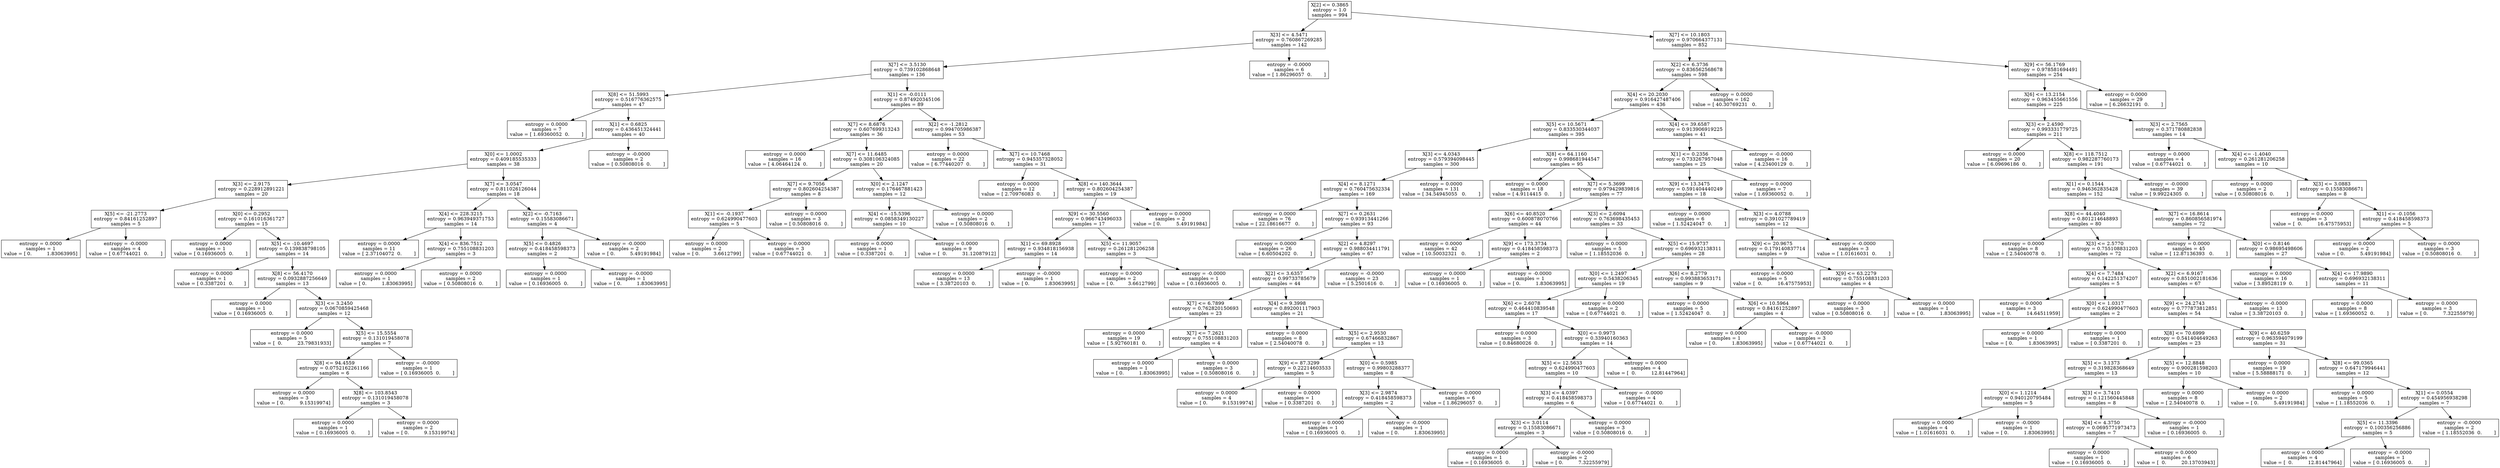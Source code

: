 digraph Tree {
0 [label="X[2] <= 0.3865\nentropy = 1.0\nsamples = 994", shape="box"] ;
1 [label="X[3] <= 4.5471\nentropy = 0.760867269285\nsamples = 142", shape="box"] ;
0 -> 1 ;
2 [label="X[7] <= 3.5130\nentropy = 0.739102868648\nsamples = 136", shape="box"] ;
1 -> 2 ;
3 [label="X[8] <= 51.5993\nentropy = 0.516776362575\nsamples = 47", shape="box"] ;
2 -> 3 ;
4 [label="entropy = 0.0000\nsamples = 7\nvalue = [ 1.69360052  0.        ]", shape="box"] ;
3 -> 4 ;
5 [label="X[1] <= 0.6825\nentropy = 0.436451324441\nsamples = 40", shape="box"] ;
3 -> 5 ;
6 [label="X[0] <= 1.0002\nentropy = 0.409185535333\nsamples = 38", shape="box"] ;
5 -> 6 ;
7 [label="X[3] <= 2.9175\nentropy = 0.228912891221\nsamples = 20", shape="box"] ;
6 -> 7 ;
8 [label="X[5] <= -21.2773\nentropy = 0.84161252897\nsamples = 5", shape="box"] ;
7 -> 8 ;
9 [label="entropy = 0.0000\nsamples = 1\nvalue = [ 0.          1.83063995]", shape="box"] ;
8 -> 9 ;
10 [label="entropy = -0.0000\nsamples = 4\nvalue = [ 0.67744021  0.        ]", shape="box"] ;
8 -> 10 ;
11 [label="X[0] <= 0.2952\nentropy = 0.161016361727\nsamples = 15", shape="box"] ;
7 -> 11 ;
12 [label="entropy = 0.0000\nsamples = 1\nvalue = [ 0.16936005  0.        ]", shape="box"] ;
11 -> 12 ;
13 [label="X[5] <= -10.4697\nentropy = 0.139838798105\nsamples = 14", shape="box"] ;
11 -> 13 ;
14 [label="entropy = 0.0000\nsamples = 1\nvalue = [ 0.3387201  0.       ]", shape="box"] ;
13 -> 14 ;
15 [label="X[8] <= 56.4170\nentropy = 0.0932887256649\nsamples = 13", shape="box"] ;
13 -> 15 ;
16 [label="entropy = 0.0000\nsamples = 1\nvalue = [ 0.16936005  0.        ]", shape="box"] ;
15 -> 16 ;
17 [label="X[3] <= 3.2450\nentropy = 0.0670859425468\nsamples = 12", shape="box"] ;
15 -> 17 ;
18 [label="entropy = 0.0000\nsamples = 5\nvalue = [  0.          23.79831933]", shape="box"] ;
17 -> 18 ;
19 [label="X[5] <= 15.5554\nentropy = 0.131019458078\nsamples = 7", shape="box"] ;
17 -> 19 ;
20 [label="X[8] <= 94.4559\nentropy = 0.0752162261166\nsamples = 6", shape="box"] ;
19 -> 20 ;
21 [label="entropy = 0.0000\nsamples = 3\nvalue = [ 0.          9.15319974]", shape="box"] ;
20 -> 21 ;
22 [label="X[8] <= 103.8543\nentropy = 0.131019458078\nsamples = 3", shape="box"] ;
20 -> 22 ;
23 [label="entropy = 0.0000\nsamples = 1\nvalue = [ 0.16936005  0.        ]", shape="box"] ;
22 -> 23 ;
24 [label="entropy = 0.0000\nsamples = 2\nvalue = [ 0.          9.15319974]", shape="box"] ;
22 -> 24 ;
25 [label="entropy = -0.0000\nsamples = 1\nvalue = [ 0.16936005  0.        ]", shape="box"] ;
19 -> 25 ;
26 [label="X[7] <= 3.0547\nentropy = 0.811026126044\nsamples = 18", shape="box"] ;
6 -> 26 ;
27 [label="X[4] <= 228.3215\nentropy = 0.963949371753\nsamples = 14", shape="box"] ;
26 -> 27 ;
28 [label="entropy = 0.0000\nsamples = 11\nvalue = [ 2.37104072  0.        ]", shape="box"] ;
27 -> 28 ;
29 [label="X[4] <= 836.7512\nentropy = 0.755108831203\nsamples = 3", shape="box"] ;
27 -> 29 ;
30 [label="entropy = 0.0000\nsamples = 1\nvalue = [ 0.          1.83063995]", shape="box"] ;
29 -> 30 ;
31 [label="entropy = 0.0000\nsamples = 2\nvalue = [ 0.50808016  0.        ]", shape="box"] ;
29 -> 31 ;
32 [label="X[2] <= -0.7163\nentropy = 0.15583086671\nsamples = 4", shape="box"] ;
26 -> 32 ;
33 [label="X[5] <= 0.4826\nentropy = 0.418458598373\nsamples = 2", shape="box"] ;
32 -> 33 ;
34 [label="entropy = 0.0000\nsamples = 1\nvalue = [ 0.16936005  0.        ]", shape="box"] ;
33 -> 34 ;
35 [label="entropy = -0.0000\nsamples = 1\nvalue = [ 0.          1.83063995]", shape="box"] ;
33 -> 35 ;
36 [label="entropy = -0.0000\nsamples = 2\nvalue = [ 0.          5.49191984]", shape="box"] ;
32 -> 36 ;
37 [label="entropy = -0.0000\nsamples = 2\nvalue = [ 0.50808016  0.        ]", shape="box"] ;
5 -> 37 ;
38 [label="X[1] <= -0.0111\nentropy = 0.874920345106\nsamples = 89", shape="box"] ;
2 -> 38 ;
39 [label="X[7] <= 8.6876\nentropy = 0.607699313243\nsamples = 36", shape="box"] ;
38 -> 39 ;
40 [label="entropy = 0.0000\nsamples = 16\nvalue = [ 4.06464124  0.        ]", shape="box"] ;
39 -> 40 ;
41 [label="X[7] <= 11.6485\nentropy = 0.308106324085\nsamples = 20", shape="box"] ;
39 -> 41 ;
42 [label="X[7] <= 9.7056\nentropy = 0.802604254387\nsamples = 8", shape="box"] ;
41 -> 42 ;
43 [label="X[1] <= -0.1937\nentropy = 0.624990477603\nsamples = 5", shape="box"] ;
42 -> 43 ;
44 [label="entropy = 0.0000\nsamples = 2\nvalue = [ 0.         3.6612799]", shape="box"] ;
43 -> 44 ;
45 [label="entropy = 0.0000\nsamples = 3\nvalue = [ 0.67744021  0.        ]", shape="box"] ;
43 -> 45 ;
46 [label="entropy = 0.0000\nsamples = 3\nvalue = [ 0.50808016  0.        ]", shape="box"] ;
42 -> 46 ;
47 [label="X[0] <= 2.1247\nentropy = 0.176467881423\nsamples = 12", shape="box"] ;
41 -> 47 ;
48 [label="X[4] <= -15.5396\nentropy = 0.0858349130227\nsamples = 10", shape="box"] ;
47 -> 48 ;
49 [label="entropy = 0.0000\nsamples = 1\nvalue = [ 0.3387201  0.       ]", shape="box"] ;
48 -> 49 ;
50 [label="entropy = 0.0000\nsamples = 9\nvalue = [  0.          31.12087912]", shape="box"] ;
48 -> 50 ;
51 [label="entropy = 0.0000\nsamples = 2\nvalue = [ 0.50808016  0.        ]", shape="box"] ;
47 -> 51 ;
52 [label="X[2] <= -1.2812\nentropy = 0.994705986387\nsamples = 53", shape="box"] ;
38 -> 52 ;
53 [label="entropy = 0.0000\nsamples = 22\nvalue = [ 6.77440207  0.        ]", shape="box"] ;
52 -> 53 ;
54 [label="X[7] <= 10.7468\nentropy = 0.945357328052\nsamples = 31", shape="box"] ;
52 -> 54 ;
55 [label="entropy = 0.0000\nsamples = 12\nvalue = [ 2.70976083  0.        ]", shape="box"] ;
54 -> 55 ;
56 [label="X[8] <= 140.3644\nentropy = 0.802604254387\nsamples = 19", shape="box"] ;
54 -> 56 ;
57 [label="X[9] <= 30.5560\nentropy = 0.966743496033\nsamples = 17", shape="box"] ;
56 -> 57 ;
58 [label="X[1] <= 69.8928\nentropy = 0.934818156938\nsamples = 14", shape="box"] ;
57 -> 58 ;
59 [label="entropy = 0.0000\nsamples = 13\nvalue = [ 3.38720103  0.        ]", shape="box"] ;
58 -> 59 ;
60 [label="entropy = -0.0000\nsamples = 1\nvalue = [ 0.          1.83063995]", shape="box"] ;
58 -> 60 ;
61 [label="X[5] <= 11.9057\nentropy = 0.261281206258\nsamples = 3", shape="box"] ;
57 -> 61 ;
62 [label="entropy = 0.0000\nsamples = 2\nvalue = [ 0.         3.6612799]", shape="box"] ;
61 -> 62 ;
63 [label="entropy = -0.0000\nsamples = 1\nvalue = [ 0.16936005  0.        ]", shape="box"] ;
61 -> 63 ;
64 [label="entropy = 0.0000\nsamples = 2\nvalue = [ 0.          5.49191984]", shape="box"] ;
56 -> 64 ;
65 [label="entropy = -0.0000\nsamples = 6\nvalue = [ 1.86296057  0.        ]", shape="box"] ;
1 -> 65 ;
66 [label="X[7] <= 10.1803\nentropy = 0.970664377131\nsamples = 852", shape="box"] ;
0 -> 66 ;
67 [label="X[2] <= 6.3736\nentropy = 0.836562568678\nsamples = 598", shape="box"] ;
66 -> 67 ;
68 [label="X[4] <= 20.2030\nentropy = 0.916427487406\nsamples = 436", shape="box"] ;
67 -> 68 ;
69 [label="X[5] <= 10.5671\nentropy = 0.833530344037\nsamples = 395", shape="box"] ;
68 -> 69 ;
70 [label="X[3] <= 4.0343\nentropy = 0.579394098445\nsamples = 300", shape="box"] ;
69 -> 70 ;
71 [label="X[4] <= 8.1271\nentropy = 0.760475632334\nsamples = 169", shape="box"] ;
70 -> 71 ;
72 [label="entropy = 0.0000\nsamples = 76\nvalue = [ 22.18616677   0.        ]", shape="box"] ;
71 -> 72 ;
73 [label="X[7] <= 0.2631\nentropy = 0.93913441266\nsamples = 93", shape="box"] ;
71 -> 73 ;
74 [label="entropy = 0.0000\nsamples = 26\nvalue = [ 6.60504202  0.        ]", shape="box"] ;
73 -> 74 ;
75 [label="X[2] <= 4.8297\nentropy = 0.988034411791\nsamples = 67", shape="box"] ;
73 -> 75 ;
76 [label="X[2] <= 3.6357\nentropy = 0.99733785679\nsamples = 44", shape="box"] ;
75 -> 76 ;
77 [label="X[7] <= 6.7899\nentropy = 0.762820150693\nsamples = 23", shape="box"] ;
76 -> 77 ;
78 [label="entropy = 0.0000\nsamples = 19\nvalue = [ 5.92760181  0.        ]", shape="box"] ;
77 -> 78 ;
79 [label="X[7] <= 7.2621\nentropy = 0.755108831203\nsamples = 4", shape="box"] ;
77 -> 79 ;
80 [label="entropy = 0.0000\nsamples = 1\nvalue = [ 0.          1.83063995]", shape="box"] ;
79 -> 80 ;
81 [label="entropy = 0.0000\nsamples = 3\nvalue = [ 0.50808016  0.        ]", shape="box"] ;
79 -> 81 ;
82 [label="X[4] <= 9.3998\nentropy = 0.892001117903\nsamples = 21", shape="box"] ;
76 -> 82 ;
83 [label="entropy = 0.0000\nsamples = 8\nvalue = [ 2.54040078  0.        ]", shape="box"] ;
82 -> 83 ;
84 [label="X[5] <= 2.9530\nentropy = 0.67466832867\nsamples = 13", shape="box"] ;
82 -> 84 ;
85 [label="X[9] <= 87.3299\nentropy = 0.22214603533\nsamples = 5", shape="box"] ;
84 -> 85 ;
86 [label="entropy = 0.0000\nsamples = 4\nvalue = [ 0.          9.15319974]", shape="box"] ;
85 -> 86 ;
87 [label="entropy = 0.0000\nsamples = 1\nvalue = [ 0.3387201  0.       ]", shape="box"] ;
85 -> 87 ;
88 [label="X[0] <= 0.5985\nentropy = 0.99803288377\nsamples = 8", shape="box"] ;
84 -> 88 ;
89 [label="X[3] <= 2.9874\nentropy = 0.418458598373\nsamples = 2", shape="box"] ;
88 -> 89 ;
90 [label="entropy = 0.0000\nsamples = 1\nvalue = [ 0.16936005  0.        ]", shape="box"] ;
89 -> 90 ;
91 [label="entropy = -0.0000\nsamples = 1\nvalue = [ 0.          1.83063995]", shape="box"] ;
89 -> 91 ;
92 [label="entropy = 0.0000\nsamples = 6\nvalue = [ 1.86296057  0.        ]", shape="box"] ;
88 -> 92 ;
93 [label="entropy = -0.0000\nsamples = 23\nvalue = [ 5.2501616  0.       ]", shape="box"] ;
75 -> 93 ;
94 [label="entropy = 0.0000\nsamples = 131\nvalue = [ 34.54945055   0.        ]", shape="box"] ;
70 -> 94 ;
95 [label="X[8] <= 64.1160\nentropy = 0.998681944547\nsamples = 95", shape="box"] ;
69 -> 95 ;
96 [label="entropy = 0.0000\nsamples = 18\nvalue = [ 4.9114415  0.       ]", shape="box"] ;
95 -> 96 ;
97 [label="X[7] <= 5.3699\nentropy = 0.979429839816\nsamples = 77", shape="box"] ;
95 -> 97 ;
98 [label="X[6] <= 40.8520\nentropy = 0.600878070766\nsamples = 44", shape="box"] ;
97 -> 98 ;
99 [label="entropy = 0.0000\nsamples = 42\nvalue = [ 10.50032321   0.        ]", shape="box"] ;
98 -> 99 ;
100 [label="X[9] <= 173.3734\nentropy = 0.418458598373\nsamples = 2", shape="box"] ;
98 -> 100 ;
101 [label="entropy = 0.0000\nsamples = 1\nvalue = [ 0.16936005  0.        ]", shape="box"] ;
100 -> 101 ;
102 [label="entropy = -0.0000\nsamples = 1\nvalue = [ 0.          1.83063995]", shape="box"] ;
100 -> 102 ;
103 [label="X[3] <= 2.6094\nentropy = 0.763698435453\nsamples = 33", shape="box"] ;
97 -> 103 ;
104 [label="entropy = 0.0000\nsamples = 5\nvalue = [ 1.18552036  0.        ]", shape="box"] ;
103 -> 104 ;
105 [label="X[5] <= 15.9737\nentropy = 0.696932138311\nsamples = 28", shape="box"] ;
103 -> 105 ;
106 [label="X[0] <= 1.2497\nentropy = 0.5438206345\nsamples = 19", shape="box"] ;
105 -> 106 ;
107 [label="X[6] <= 2.6078\nentropy = 0.464410839548\nsamples = 17", shape="box"] ;
106 -> 107 ;
108 [label="entropy = 0.0000\nsamples = 3\nvalue = [ 0.84680026  0.        ]", shape="box"] ;
107 -> 108 ;
109 [label="X[0] <= 0.9973\nentropy = 0.33940160363\nsamples = 14", shape="box"] ;
107 -> 109 ;
110 [label="X[5] <= 12.5633\nentropy = 0.624990477603\nsamples = 10", shape="box"] ;
109 -> 110 ;
111 [label="X[3] <= 4.0397\nentropy = 0.418458598373\nsamples = 6", shape="box"] ;
110 -> 111 ;
112 [label="X[3] <= 3.0114\nentropy = 0.15583086671\nsamples = 3", shape="box"] ;
111 -> 112 ;
113 [label="entropy = 0.0000\nsamples = 1\nvalue = [ 0.16936005  0.        ]", shape="box"] ;
112 -> 113 ;
114 [label="entropy = -0.0000\nsamples = 2\nvalue = [ 0.          7.32255979]", shape="box"] ;
112 -> 114 ;
115 [label="entropy = 0.0000\nsamples = 3\nvalue = [ 0.50808016  0.        ]", shape="box"] ;
111 -> 115 ;
116 [label="entropy = -0.0000\nsamples = 4\nvalue = [ 0.67744021  0.        ]", shape="box"] ;
110 -> 116 ;
117 [label="entropy = 0.0000\nsamples = 4\nvalue = [  0.          12.81447964]", shape="box"] ;
109 -> 117 ;
118 [label="entropy = 0.0000\nsamples = 2\nvalue = [ 0.67744021  0.        ]", shape="box"] ;
106 -> 118 ;
119 [label="X[6] <= 8.2779\nentropy = 0.993883653171\nsamples = 9", shape="box"] ;
105 -> 119 ;
120 [label="entropy = 0.0000\nsamples = 5\nvalue = [ 1.52424047  0.        ]", shape="box"] ;
119 -> 120 ;
121 [label="X[6] <= 10.5964\nentropy = 0.84161252897\nsamples = 4", shape="box"] ;
119 -> 121 ;
122 [label="entropy = 0.0000\nsamples = 1\nvalue = [ 0.          1.83063995]", shape="box"] ;
121 -> 122 ;
123 [label="entropy = -0.0000\nsamples = 3\nvalue = [ 0.67744021  0.        ]", shape="box"] ;
121 -> 123 ;
124 [label="X[4] <= 39.6587\nentropy = 0.913906919225\nsamples = 41", shape="box"] ;
68 -> 124 ;
125 [label="X[1] <= 0.2356\nentropy = 0.733267957048\nsamples = 25", shape="box"] ;
124 -> 125 ;
126 [label="X[9] <= 13.3475\nentropy = 0.591404440249\nsamples = 18", shape="box"] ;
125 -> 126 ;
127 [label="entropy = 0.0000\nsamples = 6\nvalue = [ 1.52424047  0.        ]", shape="box"] ;
126 -> 127 ;
128 [label="X[3] <= 4.0788\nentropy = 0.391027789419\nsamples = 12", shape="box"] ;
126 -> 128 ;
129 [label="X[9] <= 20.9675\nentropy = 0.179140837714\nsamples = 9", shape="box"] ;
128 -> 129 ;
130 [label="entropy = 0.0000\nsamples = 5\nvalue = [  0.          16.47575953]", shape="box"] ;
129 -> 130 ;
131 [label="X[9] <= 63.2279\nentropy = 0.755108831203\nsamples = 4", shape="box"] ;
129 -> 131 ;
132 [label="entropy = 0.0000\nsamples = 3\nvalue = [ 0.50808016  0.        ]", shape="box"] ;
131 -> 132 ;
133 [label="entropy = 0.0000\nsamples = 1\nvalue = [ 0.          1.83063995]", shape="box"] ;
131 -> 133 ;
134 [label="entropy = -0.0000\nsamples = 3\nvalue = [ 1.01616031  0.        ]", shape="box"] ;
128 -> 134 ;
135 [label="entropy = 0.0000\nsamples = 7\nvalue = [ 1.69360052  0.        ]", shape="box"] ;
125 -> 135 ;
136 [label="entropy = -0.0000\nsamples = 16\nvalue = [ 4.23400129  0.        ]", shape="box"] ;
124 -> 136 ;
137 [label="entropy = 0.0000\nsamples = 162\nvalue = [ 40.30769231   0.        ]", shape="box"] ;
67 -> 137 ;
138 [label="X[9] <= 56.1769\nentropy = 0.978581694491\nsamples = 254", shape="box"] ;
66 -> 138 ;
139 [label="X[6] <= 13.2154\nentropy = 0.963455661556\nsamples = 225", shape="box"] ;
138 -> 139 ;
140 [label="X[3] <= 2.4590\nentropy = 0.993331779725\nsamples = 211", shape="box"] ;
139 -> 140 ;
141 [label="entropy = 0.0000\nsamples = 20\nvalue = [ 6.09696186  0.        ]", shape="box"] ;
140 -> 141 ;
142 [label="X[8] <= 118.7512\nentropy = 0.982287760173\nsamples = 191", shape="box"] ;
140 -> 142 ;
143 [label="X[1] <= 0.1544\nentropy = 0.946362835428\nsamples = 152", shape="box"] ;
142 -> 143 ;
144 [label="X[8] <= 44.4040\nentropy = 0.801214648893\nsamples = 80", shape="box"] ;
143 -> 144 ;
145 [label="entropy = 0.0000\nsamples = 8\nvalue = [ 2.54040078  0.        ]", shape="box"] ;
144 -> 145 ;
146 [label="X[3] <= 2.5770\nentropy = 0.755108831203\nsamples = 72", shape="box"] ;
144 -> 146 ;
147 [label="X[4] <= 7.7484\nentropy = 0.142251374207\nsamples = 5", shape="box"] ;
146 -> 147 ;
148 [label="entropy = 0.0000\nsamples = 3\nvalue = [  0.          14.64511959]", shape="box"] ;
147 -> 148 ;
149 [label="X[0] <= 1.0317\nentropy = 0.624990477603\nsamples = 2", shape="box"] ;
147 -> 149 ;
150 [label="entropy = 0.0000\nsamples = 1\nvalue = [ 0.          1.83063995]", shape="box"] ;
149 -> 150 ;
151 [label="entropy = 0.0000\nsamples = 1\nvalue = [ 0.3387201  0.       ]", shape="box"] ;
149 -> 151 ;
152 [label="X[2] <= 6.9167\nentropy = 0.851002181636\nsamples = 67", shape="box"] ;
146 -> 152 ;
153 [label="X[9] <= 24.2743\nentropy = 0.777873812851\nsamples = 54", shape="box"] ;
152 -> 153 ;
154 [label="X[8] <= 70.6999\nentropy = 0.541404649263\nsamples = 23", shape="box"] ;
153 -> 154 ;
155 [label="X[5] <= 3.1373\nentropy = 0.319828368649\nsamples = 13", shape="box"] ;
154 -> 155 ;
156 [label="X[0] <= 1.1214\nentropy = 0.940120795484\nsamples = 5", shape="box"] ;
155 -> 156 ;
157 [label="entropy = 0.0000\nsamples = 4\nvalue = [ 1.01616031  0.        ]", shape="box"] ;
156 -> 157 ;
158 [label="entropy = -0.0000\nsamples = 1\nvalue = [ 0.          1.83063995]", shape="box"] ;
156 -> 158 ;
159 [label="X[3] <= 3.7410\nentropy = 0.121560445848\nsamples = 8", shape="box"] ;
155 -> 159 ;
160 [label="X[4] <= 4.3750\nentropy = 0.0695771973473\nsamples = 7", shape="box"] ;
159 -> 160 ;
161 [label="entropy = 0.0000\nsamples = 1\nvalue = [ 0.16936005  0.        ]", shape="box"] ;
160 -> 161 ;
162 [label="entropy = 0.0000\nsamples = 6\nvalue = [  0.          20.13703943]", shape="box"] ;
160 -> 162 ;
163 [label="entropy = -0.0000\nsamples = 1\nvalue = [ 0.16936005  0.        ]", shape="box"] ;
159 -> 163 ;
164 [label="X[5] <= 12.8848\nentropy = 0.900281598203\nsamples = 10", shape="box"] ;
154 -> 164 ;
165 [label="entropy = 0.0000\nsamples = 8\nvalue = [ 2.54040078  0.        ]", shape="box"] ;
164 -> 165 ;
166 [label="entropy = 0.0000\nsamples = 2\nvalue = [ 0.          5.49191984]", shape="box"] ;
164 -> 166 ;
167 [label="X[9] <= 40.6259\nentropy = 0.963594079199\nsamples = 31", shape="box"] ;
153 -> 167 ;
168 [label="entropy = 0.0000\nsamples = 19\nvalue = [ 5.58888171  0.        ]", shape="box"] ;
167 -> 168 ;
169 [label="X[8] <= 99.0365\nentropy = 0.647179946441\nsamples = 12", shape="box"] ;
167 -> 169 ;
170 [label="entropy = 0.0000\nsamples = 5\nvalue = [ 1.18552036  0.        ]", shape="box"] ;
169 -> 170 ;
171 [label="X[1] <= 0.0554\nentropy = 0.454956938298\nsamples = 7", shape="box"] ;
169 -> 171 ;
172 [label="X[5] <= 11.3396\nentropy = 0.100356256886\nsamples = 5", shape="box"] ;
171 -> 172 ;
173 [label="entropy = 0.0000\nsamples = 4\nvalue = [  0.          12.81447964]", shape="box"] ;
172 -> 173 ;
174 [label="entropy = -0.0000\nsamples = 1\nvalue = [ 0.16936005  0.        ]", shape="box"] ;
172 -> 174 ;
175 [label="entropy = -0.0000\nsamples = 2\nvalue = [ 1.18552036  0.        ]", shape="box"] ;
171 -> 175 ;
176 [label="entropy = -0.0000\nsamples = 13\nvalue = [ 3.38720103  0.        ]", shape="box"] ;
152 -> 176 ;
177 [label="X[7] <= 16.8614\nentropy = 0.860856581974\nsamples = 72", shape="box"] ;
143 -> 177 ;
178 [label="entropy = 0.0000\nsamples = 45\nvalue = [ 12.87136393   0.        ]", shape="box"] ;
177 -> 178 ;
179 [label="X[0] <= 0.8146\nentropy = 0.98695498606\nsamples = 27", shape="box"] ;
177 -> 179 ;
180 [label="entropy = 0.0000\nsamples = 16\nvalue = [ 3.89528119  0.        ]", shape="box"] ;
179 -> 180 ;
181 [label="X[4] <= 17.9890\nentropy = 0.696932138311\nsamples = 11", shape="box"] ;
179 -> 181 ;
182 [label="entropy = 0.0000\nsamples = 8\nvalue = [ 1.69360052  0.        ]", shape="box"] ;
181 -> 182 ;
183 [label="entropy = 0.0000\nsamples = 3\nvalue = [ 0.          7.32255979]", shape="box"] ;
181 -> 183 ;
184 [label="entropy = -0.0000\nsamples = 39\nvalue = [ 9.99224305  0.        ]", shape="box"] ;
142 -> 184 ;
185 [label="X[3] <= 2.7565\nentropy = 0.371780882838\nsamples = 14", shape="box"] ;
139 -> 185 ;
186 [label="entropy = 0.0000\nsamples = 4\nvalue = [ 0.67744021  0.        ]", shape="box"] ;
185 -> 186 ;
187 [label="X[4] <= -1.4040\nentropy = 0.261281206258\nsamples = 10", shape="box"] ;
185 -> 187 ;
188 [label="entropy = 0.0000\nsamples = 2\nvalue = [ 0.50808016  0.        ]", shape="box"] ;
187 -> 188 ;
189 [label="X[3] <= 3.0883\nentropy = 0.15583086671\nsamples = 8", shape="box"] ;
187 -> 189 ;
190 [label="entropy = 0.0000\nsamples = 3\nvalue = [  0.          16.47575953]", shape="box"] ;
189 -> 190 ;
191 [label="X[1] <= -0.1056\nentropy = 0.418458598373\nsamples = 5", shape="box"] ;
189 -> 191 ;
192 [label="entropy = 0.0000\nsamples = 2\nvalue = [ 0.          5.49191984]", shape="box"] ;
191 -> 192 ;
193 [label="entropy = 0.0000\nsamples = 3\nvalue = [ 0.50808016  0.        ]", shape="box"] ;
191 -> 193 ;
194 [label="entropy = 0.0000\nsamples = 29\nvalue = [ 6.26632191  0.        ]", shape="box"] ;
138 -> 194 ;
}